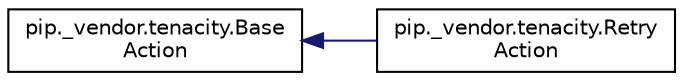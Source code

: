 digraph "Graphical Class Hierarchy"
{
 // LATEX_PDF_SIZE
  edge [fontname="Helvetica",fontsize="10",labelfontname="Helvetica",labelfontsize="10"];
  node [fontname="Helvetica",fontsize="10",shape=record];
  rankdir="LR";
  Node0 [label="pip._vendor.tenacity.Base\lAction",height=0.2,width=0.4,color="black", fillcolor="white", style="filled",URL="$d6/d88/classpip_1_1__vendor_1_1tenacity_1_1_base_action.html",tooltip=" "];
  Node0 -> Node1 [dir="back",color="midnightblue",fontsize="10",style="solid",fontname="Helvetica"];
  Node1 [label="pip._vendor.tenacity.Retry\lAction",height=0.2,width=0.4,color="black", fillcolor="white", style="filled",URL="$de/df5/classpip_1_1__vendor_1_1tenacity_1_1_retry_action.html",tooltip=" "];
}
